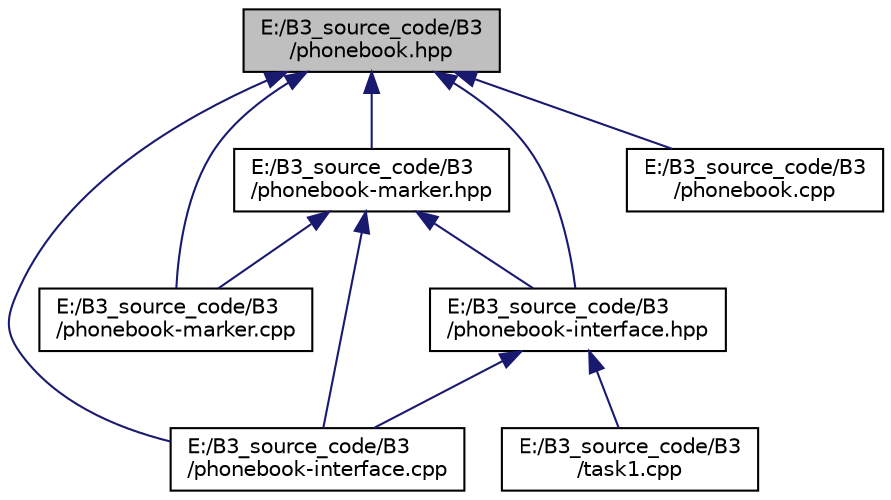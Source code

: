 digraph "E:/B3_source_code/B3/phonebook.hpp"
{
 // LATEX_PDF_SIZE
  edge [fontname="Helvetica",fontsize="10",labelfontname="Helvetica",labelfontsize="10"];
  node [fontname="Helvetica",fontsize="10",shape=record];
  Node1 [label="E:/B3_source_code/B3\l/phonebook.hpp",height=0.2,width=0.4,color="black", fillcolor="grey75", style="filled", fontcolor="black",tooltip=" "];
  Node1 -> Node2 [dir="back",color="midnightblue",fontsize="10",style="solid",fontname="Helvetica"];
  Node2 [label="E:/B3_source_code/B3\l/phonebook-interface.cpp",height=0.2,width=0.4,color="black", fillcolor="white", style="filled",URL="$phonebook-interface_8cpp.html",tooltip=" "];
  Node1 -> Node3 [dir="back",color="midnightblue",fontsize="10",style="solid",fontname="Helvetica"];
  Node3 [label="E:/B3_source_code/B3\l/phonebook-interface.hpp",height=0.2,width=0.4,color="black", fillcolor="white", style="filled",URL="$phonebook-interface_8hpp.html",tooltip=" "];
  Node3 -> Node2 [dir="back",color="midnightblue",fontsize="10",style="solid",fontname="Helvetica"];
  Node3 -> Node4 [dir="back",color="midnightblue",fontsize="10",style="solid",fontname="Helvetica"];
  Node4 [label="E:/B3_source_code/B3\l/task1.cpp",height=0.2,width=0.4,color="black", fillcolor="white", style="filled",URL="$task1_8cpp.html",tooltip=" "];
  Node1 -> Node5 [dir="back",color="midnightblue",fontsize="10",style="solid",fontname="Helvetica"];
  Node5 [label="E:/B3_source_code/B3\l/phonebook-marker.cpp",height=0.2,width=0.4,color="black", fillcolor="white", style="filled",URL="$phonebook-marker_8cpp.html",tooltip=" "];
  Node1 -> Node6 [dir="back",color="midnightblue",fontsize="10",style="solid",fontname="Helvetica"];
  Node6 [label="E:/B3_source_code/B3\l/phonebook-marker.hpp",height=0.2,width=0.4,color="black", fillcolor="white", style="filled",URL="$phonebook-marker_8hpp.html",tooltip=" "];
  Node6 -> Node2 [dir="back",color="midnightblue",fontsize="10",style="solid",fontname="Helvetica"];
  Node6 -> Node3 [dir="back",color="midnightblue",fontsize="10",style="solid",fontname="Helvetica"];
  Node6 -> Node5 [dir="back",color="midnightblue",fontsize="10",style="solid",fontname="Helvetica"];
  Node1 -> Node7 [dir="back",color="midnightblue",fontsize="10",style="solid",fontname="Helvetica"];
  Node7 [label="E:/B3_source_code/B3\l/phonebook.cpp",height=0.2,width=0.4,color="black", fillcolor="white", style="filled",URL="$phonebook_8cpp.html",tooltip=" "];
}
